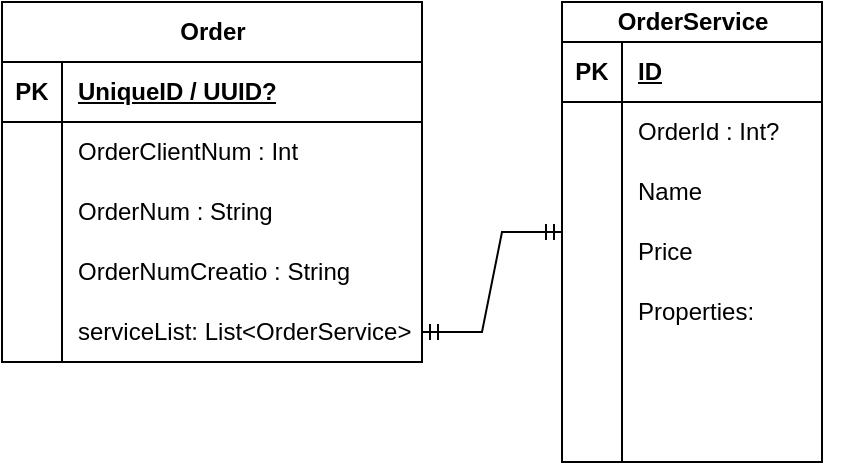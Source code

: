<mxfile version="26.0.16">
  <diagram name="Сторінка-1" id="jrV9beEKb0NytZCr6bjh">
    <mxGraphModel dx="821" dy="510" grid="1" gridSize="10" guides="1" tooltips="1" connect="1" arrows="1" fold="1" page="1" pageScale="1" pageWidth="827" pageHeight="1169" math="0" shadow="0">
      <root>
        <mxCell id="0" />
        <mxCell id="1" parent="0" />
        <mxCell id="e8lJ5DqBwAY-DkGDRdsz-30" value="Order" style="shape=table;startSize=30;container=1;collapsible=1;childLayout=tableLayout;fixedRows=1;rowLines=0;fontStyle=1;align=center;resizeLast=1;html=1;rounded=0;shadow=0;swimlaneLine=1;" vertex="1" parent="1">
          <mxGeometry x="280" y="60" width="210" height="180" as="geometry" />
        </mxCell>
        <mxCell id="e8lJ5DqBwAY-DkGDRdsz-31" value="" style="shape=tableRow;horizontal=0;startSize=0;swimlaneHead=0;swimlaneBody=0;fillColor=none;collapsible=0;dropTarget=0;points=[[0,0.5],[1,0.5]];portConstraint=eastwest;top=0;left=0;right=0;bottom=1;" vertex="1" parent="e8lJ5DqBwAY-DkGDRdsz-30">
          <mxGeometry y="30" width="210" height="30" as="geometry" />
        </mxCell>
        <mxCell id="e8lJ5DqBwAY-DkGDRdsz-32" value="PK" style="shape=partialRectangle;connectable=0;fillColor=none;top=0;left=0;bottom=0;right=0;fontStyle=1;overflow=hidden;whiteSpace=wrap;html=1;" vertex="1" parent="e8lJ5DqBwAY-DkGDRdsz-31">
          <mxGeometry width="30" height="30" as="geometry">
            <mxRectangle width="30" height="30" as="alternateBounds" />
          </mxGeometry>
        </mxCell>
        <mxCell id="e8lJ5DqBwAY-DkGDRdsz-33" value="UniqueID / UUID?" style="shape=partialRectangle;connectable=0;fillColor=none;top=0;left=0;bottom=0;right=0;align=left;spacingLeft=6;fontStyle=5;overflow=hidden;whiteSpace=wrap;html=1;" vertex="1" parent="e8lJ5DqBwAY-DkGDRdsz-31">
          <mxGeometry x="30" width="180" height="30" as="geometry">
            <mxRectangle width="180" height="30" as="alternateBounds" />
          </mxGeometry>
        </mxCell>
        <mxCell id="e8lJ5DqBwAY-DkGDRdsz-34" value="" style="shape=tableRow;horizontal=0;startSize=0;swimlaneHead=0;swimlaneBody=0;fillColor=none;collapsible=0;dropTarget=0;points=[[0,0.5],[1,0.5]];portConstraint=eastwest;top=0;left=0;right=0;bottom=0;" vertex="1" parent="e8lJ5DqBwAY-DkGDRdsz-30">
          <mxGeometry y="60" width="210" height="30" as="geometry" />
        </mxCell>
        <mxCell id="e8lJ5DqBwAY-DkGDRdsz-35" value="" style="shape=partialRectangle;connectable=0;fillColor=none;top=0;left=0;bottom=0;right=0;editable=1;overflow=hidden;whiteSpace=wrap;html=1;" vertex="1" parent="e8lJ5DqBwAY-DkGDRdsz-34">
          <mxGeometry width="30" height="30" as="geometry">
            <mxRectangle width="30" height="30" as="alternateBounds" />
          </mxGeometry>
        </mxCell>
        <mxCell id="e8lJ5DqBwAY-DkGDRdsz-36" value="OrderClientNum : Int" style="shape=partialRectangle;connectable=0;fillColor=none;top=0;left=0;bottom=0;right=0;align=left;spacingLeft=6;overflow=hidden;whiteSpace=wrap;html=1;" vertex="1" parent="e8lJ5DqBwAY-DkGDRdsz-34">
          <mxGeometry x="30" width="180" height="30" as="geometry">
            <mxRectangle width="180" height="30" as="alternateBounds" />
          </mxGeometry>
        </mxCell>
        <mxCell id="e8lJ5DqBwAY-DkGDRdsz-37" value="" style="shape=tableRow;horizontal=0;startSize=0;swimlaneHead=0;swimlaneBody=0;fillColor=none;collapsible=0;dropTarget=0;points=[[0,0.5],[1,0.5]];portConstraint=eastwest;top=0;left=0;right=0;bottom=0;" vertex="1" parent="e8lJ5DqBwAY-DkGDRdsz-30">
          <mxGeometry y="90" width="210" height="30" as="geometry" />
        </mxCell>
        <mxCell id="e8lJ5DqBwAY-DkGDRdsz-38" value="" style="shape=partialRectangle;connectable=0;fillColor=none;top=0;left=0;bottom=0;right=0;editable=1;overflow=hidden;whiteSpace=wrap;html=1;" vertex="1" parent="e8lJ5DqBwAY-DkGDRdsz-37">
          <mxGeometry width="30" height="30" as="geometry">
            <mxRectangle width="30" height="30" as="alternateBounds" />
          </mxGeometry>
        </mxCell>
        <mxCell id="e8lJ5DqBwAY-DkGDRdsz-39" value="OrderNum : String" style="shape=partialRectangle;connectable=0;fillColor=none;top=0;left=0;bottom=0;right=0;align=left;spacingLeft=6;overflow=hidden;whiteSpace=wrap;html=1;" vertex="1" parent="e8lJ5DqBwAY-DkGDRdsz-37">
          <mxGeometry x="30" width="180" height="30" as="geometry">
            <mxRectangle width="180" height="30" as="alternateBounds" />
          </mxGeometry>
        </mxCell>
        <mxCell id="e8lJ5DqBwAY-DkGDRdsz-77" value="" style="shape=tableRow;horizontal=0;startSize=0;swimlaneHead=0;swimlaneBody=0;fillColor=none;collapsible=0;dropTarget=0;points=[[0,0.5],[1,0.5]];portConstraint=eastwest;top=0;left=0;right=0;bottom=0;" vertex="1" parent="e8lJ5DqBwAY-DkGDRdsz-30">
          <mxGeometry y="120" width="210" height="30" as="geometry" />
        </mxCell>
        <mxCell id="e8lJ5DqBwAY-DkGDRdsz-78" value="" style="shape=partialRectangle;connectable=0;fillColor=none;top=0;left=0;bottom=0;right=0;editable=1;overflow=hidden;whiteSpace=wrap;html=1;" vertex="1" parent="e8lJ5DqBwAY-DkGDRdsz-77">
          <mxGeometry width="30" height="30" as="geometry">
            <mxRectangle width="30" height="30" as="alternateBounds" />
          </mxGeometry>
        </mxCell>
        <mxCell id="e8lJ5DqBwAY-DkGDRdsz-79" value="OrderNumCreatio : String" style="shape=partialRectangle;connectable=0;fillColor=none;top=0;left=0;bottom=0;right=0;align=left;spacingLeft=6;overflow=hidden;whiteSpace=wrap;html=1;" vertex="1" parent="e8lJ5DqBwAY-DkGDRdsz-77">
          <mxGeometry x="30" width="180" height="30" as="geometry">
            <mxRectangle width="180" height="30" as="alternateBounds" />
          </mxGeometry>
        </mxCell>
        <mxCell id="e8lJ5DqBwAY-DkGDRdsz-40" value="" style="shape=tableRow;horizontal=0;startSize=0;swimlaneHead=0;swimlaneBody=0;fillColor=none;collapsible=0;dropTarget=0;points=[[0,0.5],[1,0.5]];portConstraint=eastwest;top=0;left=0;right=0;bottom=0;" vertex="1" parent="e8lJ5DqBwAY-DkGDRdsz-30">
          <mxGeometry y="150" width="210" height="30" as="geometry" />
        </mxCell>
        <mxCell id="e8lJ5DqBwAY-DkGDRdsz-41" value="" style="shape=partialRectangle;connectable=0;fillColor=none;top=0;left=0;bottom=0;right=0;editable=1;overflow=hidden;whiteSpace=wrap;html=1;" vertex="1" parent="e8lJ5DqBwAY-DkGDRdsz-40">
          <mxGeometry width="30" height="30" as="geometry">
            <mxRectangle width="30" height="30" as="alternateBounds" />
          </mxGeometry>
        </mxCell>
        <mxCell id="e8lJ5DqBwAY-DkGDRdsz-42" value="serviceList: List&amp;lt;OrderService&amp;gt;" style="shape=partialRectangle;connectable=0;fillColor=none;top=0;left=0;bottom=0;right=0;align=left;spacingLeft=6;overflow=hidden;whiteSpace=wrap;html=1;" vertex="1" parent="e8lJ5DqBwAY-DkGDRdsz-40">
          <mxGeometry x="30" width="180" height="30" as="geometry">
            <mxRectangle width="180" height="30" as="alternateBounds" />
          </mxGeometry>
        </mxCell>
        <mxCell id="e8lJ5DqBwAY-DkGDRdsz-44" style="edgeStyle=orthogonalEdgeStyle;rounded=0;orthogonalLoop=1;jettySize=auto;html=1;exitX=1;exitY=0.5;exitDx=0;exitDy=0;" edge="1" parent="e8lJ5DqBwAY-DkGDRdsz-30" source="e8lJ5DqBwAY-DkGDRdsz-40" target="e8lJ5DqBwAY-DkGDRdsz-40">
          <mxGeometry relative="1" as="geometry" />
        </mxCell>
        <mxCell id="e8lJ5DqBwAY-DkGDRdsz-52" value="OrderService" style="shape=table;startSize=20;container=1;collapsible=1;childLayout=tableLayout;fixedRows=1;rowLines=0;fontStyle=1;align=center;resizeLast=1;html=1;rounded=0;shadow=0;swimlaneLine=1;" vertex="1" parent="1">
          <mxGeometry x="560" y="60" width="130" height="230" as="geometry" />
        </mxCell>
        <mxCell id="e8lJ5DqBwAY-DkGDRdsz-53" value="" style="shape=tableRow;horizontal=0;startSize=0;swimlaneHead=0;swimlaneBody=0;fillColor=none;collapsible=0;dropTarget=0;points=[[0,0.5],[1,0.5]];portConstraint=eastwest;top=0;left=0;right=0;bottom=1;" vertex="1" parent="e8lJ5DqBwAY-DkGDRdsz-52">
          <mxGeometry y="20" width="130" height="30" as="geometry" />
        </mxCell>
        <mxCell id="e8lJ5DqBwAY-DkGDRdsz-54" value="PK" style="shape=partialRectangle;connectable=0;fillColor=none;top=0;left=0;bottom=0;right=0;fontStyle=1;overflow=hidden;whiteSpace=wrap;html=1;" vertex="1" parent="e8lJ5DqBwAY-DkGDRdsz-53">
          <mxGeometry width="30" height="30" as="geometry">
            <mxRectangle width="30" height="30" as="alternateBounds" />
          </mxGeometry>
        </mxCell>
        <mxCell id="e8lJ5DqBwAY-DkGDRdsz-55" value="ID" style="shape=partialRectangle;connectable=0;fillColor=none;top=0;left=0;bottom=0;right=0;align=left;spacingLeft=6;fontStyle=5;overflow=hidden;whiteSpace=wrap;html=1;" vertex="1" parent="e8lJ5DqBwAY-DkGDRdsz-53">
          <mxGeometry x="30" width="100" height="30" as="geometry">
            <mxRectangle width="100" height="30" as="alternateBounds" />
          </mxGeometry>
        </mxCell>
        <mxCell id="e8lJ5DqBwAY-DkGDRdsz-80" value="" style="shape=tableRow;horizontal=0;startSize=0;swimlaneHead=0;swimlaneBody=0;fillColor=none;collapsible=0;dropTarget=0;points=[[0,0.5],[1,0.5]];portConstraint=eastwest;top=0;left=0;right=0;bottom=0;" vertex="1" parent="e8lJ5DqBwAY-DkGDRdsz-52">
          <mxGeometry y="50" width="130" height="30" as="geometry" />
        </mxCell>
        <mxCell id="e8lJ5DqBwAY-DkGDRdsz-81" value="" style="shape=partialRectangle;connectable=0;fillColor=none;top=0;left=0;bottom=0;right=0;editable=1;overflow=hidden;whiteSpace=wrap;html=1;" vertex="1" parent="e8lJ5DqBwAY-DkGDRdsz-80">
          <mxGeometry width="30" height="30" as="geometry">
            <mxRectangle width="30" height="30" as="alternateBounds" />
          </mxGeometry>
        </mxCell>
        <mxCell id="e8lJ5DqBwAY-DkGDRdsz-82" value="OrderId : Int?" style="shape=partialRectangle;connectable=0;fillColor=none;top=0;left=0;bottom=0;right=0;align=left;spacingLeft=6;overflow=hidden;whiteSpace=wrap;html=1;" vertex="1" parent="e8lJ5DqBwAY-DkGDRdsz-80">
          <mxGeometry x="30" width="100" height="30" as="geometry">
            <mxRectangle width="100" height="30" as="alternateBounds" />
          </mxGeometry>
        </mxCell>
        <mxCell id="e8lJ5DqBwAY-DkGDRdsz-56" value="" style="shape=tableRow;horizontal=0;startSize=0;swimlaneHead=0;swimlaneBody=0;fillColor=none;collapsible=0;dropTarget=0;points=[[0,0.5],[1,0.5]];portConstraint=eastwest;top=0;left=0;right=0;bottom=0;" vertex="1" parent="e8lJ5DqBwAY-DkGDRdsz-52">
          <mxGeometry y="80" width="130" height="30" as="geometry" />
        </mxCell>
        <mxCell id="e8lJ5DqBwAY-DkGDRdsz-57" value="" style="shape=partialRectangle;connectable=0;fillColor=none;top=0;left=0;bottom=0;right=0;editable=1;overflow=hidden;whiteSpace=wrap;html=1;" vertex="1" parent="e8lJ5DqBwAY-DkGDRdsz-56">
          <mxGeometry width="30" height="30" as="geometry">
            <mxRectangle width="30" height="30" as="alternateBounds" />
          </mxGeometry>
        </mxCell>
        <mxCell id="e8lJ5DqBwAY-DkGDRdsz-58" value="Name" style="shape=partialRectangle;connectable=0;fillColor=none;top=0;left=0;bottom=0;right=0;align=left;spacingLeft=6;overflow=hidden;whiteSpace=wrap;html=1;" vertex="1" parent="e8lJ5DqBwAY-DkGDRdsz-56">
          <mxGeometry x="30" width="100" height="30" as="geometry">
            <mxRectangle width="100" height="30" as="alternateBounds" />
          </mxGeometry>
        </mxCell>
        <mxCell id="e8lJ5DqBwAY-DkGDRdsz-59" value="" style="shape=tableRow;horizontal=0;startSize=0;swimlaneHead=0;swimlaneBody=0;fillColor=none;collapsible=0;dropTarget=0;points=[[0,0.5],[1,0.5]];portConstraint=eastwest;top=0;left=0;right=0;bottom=0;" vertex="1" parent="e8lJ5DqBwAY-DkGDRdsz-52">
          <mxGeometry y="110" width="130" height="30" as="geometry" />
        </mxCell>
        <mxCell id="e8lJ5DqBwAY-DkGDRdsz-60" value="" style="shape=partialRectangle;connectable=0;fillColor=none;top=0;left=0;bottom=0;right=0;editable=1;overflow=hidden;whiteSpace=wrap;html=1;" vertex="1" parent="e8lJ5DqBwAY-DkGDRdsz-59">
          <mxGeometry width="30" height="30" as="geometry">
            <mxRectangle width="30" height="30" as="alternateBounds" />
          </mxGeometry>
        </mxCell>
        <mxCell id="e8lJ5DqBwAY-DkGDRdsz-61" value="Price" style="shape=partialRectangle;connectable=0;fillColor=none;top=0;left=0;bottom=0;right=0;align=left;spacingLeft=6;overflow=hidden;whiteSpace=wrap;html=1;" vertex="1" parent="e8lJ5DqBwAY-DkGDRdsz-59">
          <mxGeometry x="30" width="100" height="30" as="geometry">
            <mxRectangle width="100" height="30" as="alternateBounds" />
          </mxGeometry>
        </mxCell>
        <mxCell id="e8lJ5DqBwAY-DkGDRdsz-62" value="" style="shape=tableRow;horizontal=0;startSize=0;swimlaneHead=0;swimlaneBody=0;fillColor=none;collapsible=0;dropTarget=0;points=[[0,0.5],[1,0.5]];portConstraint=eastwest;top=0;left=0;right=0;bottom=0;" vertex="1" parent="e8lJ5DqBwAY-DkGDRdsz-52">
          <mxGeometry y="140" width="130" height="30" as="geometry" />
        </mxCell>
        <mxCell id="e8lJ5DqBwAY-DkGDRdsz-63" value="" style="shape=partialRectangle;connectable=0;fillColor=none;top=0;left=0;bottom=0;right=0;editable=1;overflow=hidden;whiteSpace=wrap;html=1;" vertex="1" parent="e8lJ5DqBwAY-DkGDRdsz-62">
          <mxGeometry width="30" height="30" as="geometry">
            <mxRectangle width="30" height="30" as="alternateBounds" />
          </mxGeometry>
        </mxCell>
        <mxCell id="e8lJ5DqBwAY-DkGDRdsz-64" value="Properties:&amp;nbsp;" style="shape=partialRectangle;connectable=0;fillColor=none;top=0;left=0;bottom=0;right=0;align=left;spacingLeft=6;overflow=hidden;whiteSpace=wrap;html=1;" vertex="1" parent="e8lJ5DqBwAY-DkGDRdsz-62">
          <mxGeometry x="30" width="100" height="30" as="geometry">
            <mxRectangle width="100" height="30" as="alternateBounds" />
          </mxGeometry>
        </mxCell>
        <mxCell id="e8lJ5DqBwAY-DkGDRdsz-71" value="" style="shape=tableRow;horizontal=0;startSize=0;swimlaneHead=0;swimlaneBody=0;fillColor=none;collapsible=0;dropTarget=0;points=[[0,0.5],[1,0.5]];portConstraint=eastwest;top=0;left=0;right=0;bottom=0;" vertex="1" parent="e8lJ5DqBwAY-DkGDRdsz-52">
          <mxGeometry y="170" width="130" height="30" as="geometry" />
        </mxCell>
        <mxCell id="e8lJ5DqBwAY-DkGDRdsz-72" value="" style="shape=partialRectangle;connectable=0;fillColor=none;top=0;left=0;bottom=0;right=0;editable=1;overflow=hidden;whiteSpace=wrap;html=1;" vertex="1" parent="e8lJ5DqBwAY-DkGDRdsz-71">
          <mxGeometry width="30" height="30" as="geometry">
            <mxRectangle width="30" height="30" as="alternateBounds" />
          </mxGeometry>
        </mxCell>
        <mxCell id="e8lJ5DqBwAY-DkGDRdsz-73" value="" style="shape=partialRectangle;connectable=0;fillColor=none;top=0;left=0;bottom=0;right=0;align=left;spacingLeft=6;overflow=hidden;whiteSpace=wrap;html=1;" vertex="1" parent="e8lJ5DqBwAY-DkGDRdsz-71">
          <mxGeometry x="30" width="100" height="30" as="geometry">
            <mxRectangle width="100" height="30" as="alternateBounds" />
          </mxGeometry>
        </mxCell>
        <mxCell id="e8lJ5DqBwAY-DkGDRdsz-74" value="" style="shape=tableRow;horizontal=0;startSize=0;swimlaneHead=0;swimlaneBody=0;fillColor=none;collapsible=0;dropTarget=0;points=[[0,0.5],[1,0.5]];portConstraint=eastwest;top=0;left=0;right=0;bottom=0;" vertex="1" parent="e8lJ5DqBwAY-DkGDRdsz-52">
          <mxGeometry y="200" width="130" height="30" as="geometry" />
        </mxCell>
        <mxCell id="e8lJ5DqBwAY-DkGDRdsz-75" value="" style="shape=partialRectangle;connectable=0;fillColor=none;top=0;left=0;bottom=0;right=0;editable=1;overflow=hidden;whiteSpace=wrap;html=1;" vertex="1" parent="e8lJ5DqBwAY-DkGDRdsz-74">
          <mxGeometry width="30" height="30" as="geometry">
            <mxRectangle width="30" height="30" as="alternateBounds" />
          </mxGeometry>
        </mxCell>
        <mxCell id="e8lJ5DqBwAY-DkGDRdsz-76" value="" style="shape=partialRectangle;connectable=0;fillColor=none;top=0;left=0;bottom=0;right=0;align=left;spacingLeft=6;overflow=hidden;whiteSpace=wrap;html=1;" vertex="1" parent="e8lJ5DqBwAY-DkGDRdsz-74">
          <mxGeometry x="30" width="100" height="30" as="geometry">
            <mxRectangle width="100" height="30" as="alternateBounds" />
          </mxGeometry>
        </mxCell>
        <mxCell id="e8lJ5DqBwAY-DkGDRdsz-65" style="edgeStyle=orthogonalEdgeStyle;rounded=0;orthogonalLoop=1;jettySize=auto;html=1;exitX=1;exitY=0.5;exitDx=0;exitDy=0;" edge="1" parent="e8lJ5DqBwAY-DkGDRdsz-52" source="e8lJ5DqBwAY-DkGDRdsz-62" target="e8lJ5DqBwAY-DkGDRdsz-62">
          <mxGeometry relative="1" as="geometry" />
        </mxCell>
        <mxCell id="e8lJ5DqBwAY-DkGDRdsz-83" value="" style="edgeStyle=entityRelationEdgeStyle;fontSize=12;html=1;endArrow=ERmandOne;startArrow=ERmandOne;rounded=0;fontFamily=Helvetica;fontColor=default;fontStyle=1;entryX=1;entryY=0.5;entryDx=0;entryDy=0;" edge="1" parent="1" source="e8lJ5DqBwAY-DkGDRdsz-52" target="e8lJ5DqBwAY-DkGDRdsz-40">
          <mxGeometry width="100" height="100" relative="1" as="geometry">
            <mxPoint x="150" y="130" as="sourcePoint" />
            <mxPoint x="300" y="220" as="targetPoint" />
            <Array as="points">
              <mxPoint x="260" y="240" />
              <mxPoint x="170" y="230" />
            </Array>
          </mxGeometry>
        </mxCell>
      </root>
    </mxGraphModel>
  </diagram>
</mxfile>
